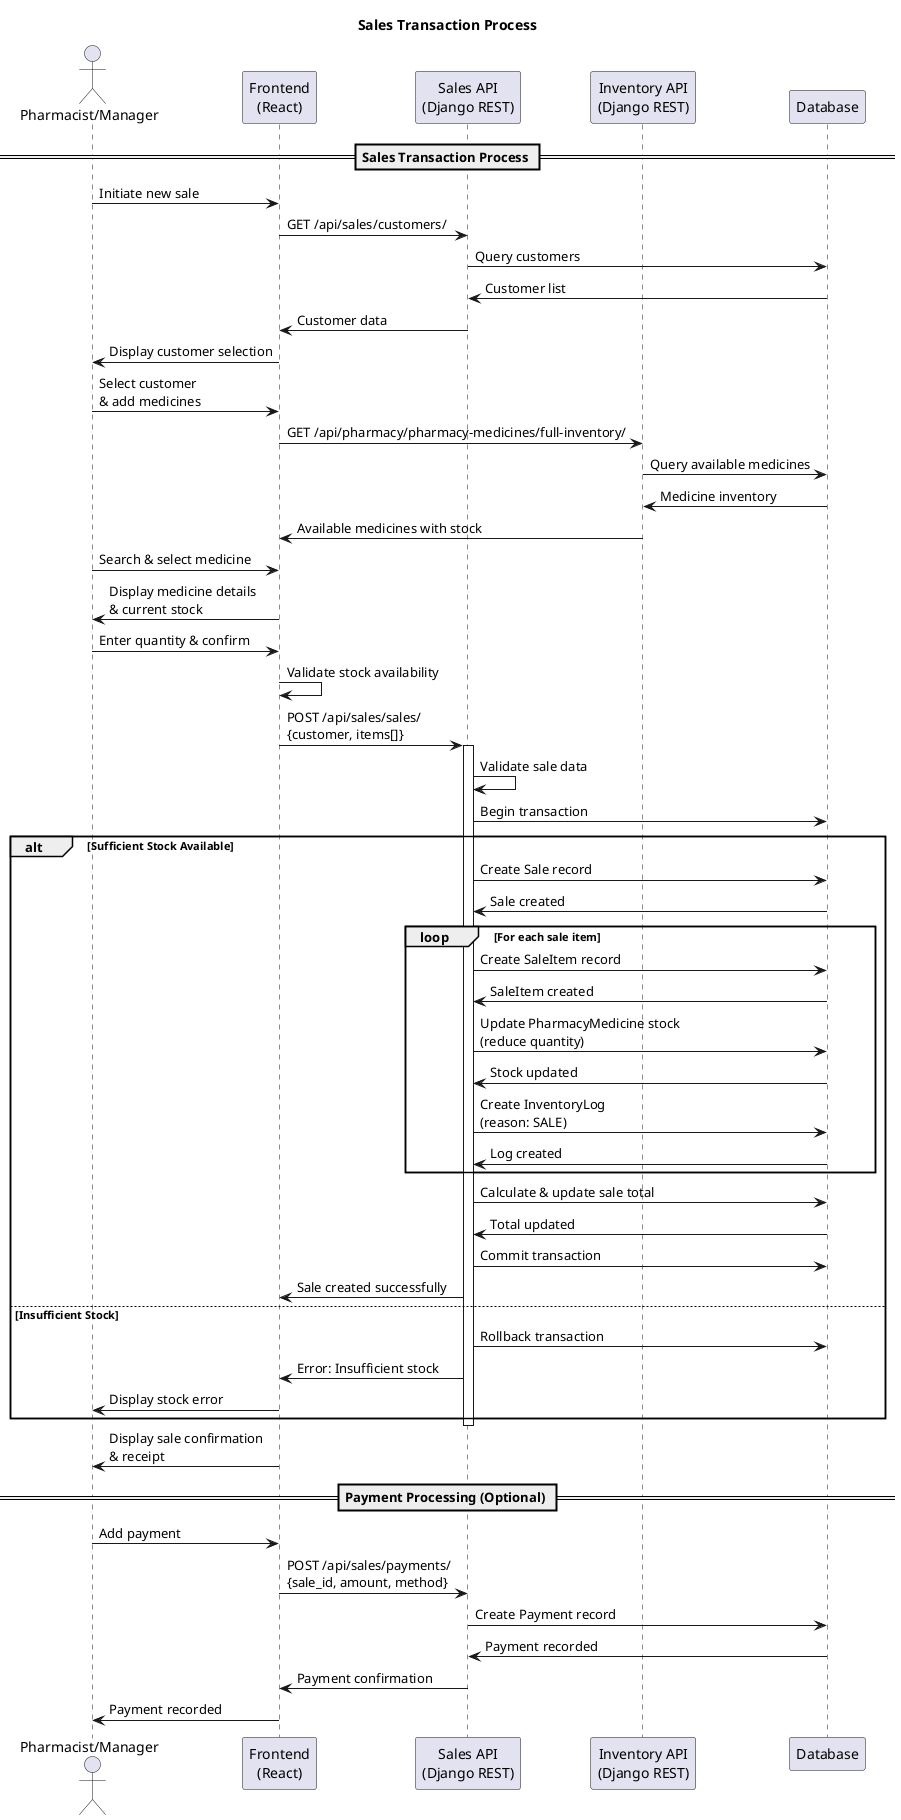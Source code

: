 @startuml Pharmacy Management System - Sales Process Sequence Diagram

title Sales Transaction Process

actor "Pharmacist/Manager" as User
participant "Frontend\n(React)" as Frontend
participant "Sales API\n(Django REST)" as SalesAPI
participant "Inventory API\n(Django REST)" as InventoryAPI
participant "Database" as DB

== Sales Transaction Process ==

User -> Frontend: Initiate new sale
Frontend -> SalesAPI: GET /api/sales/customers/
SalesAPI -> DB: Query customers
DB -> SalesAPI: Customer list
SalesAPI -> Frontend: Customer data
Frontend -> User: Display customer selection

User -> Frontend: Select customer\n& add medicines
Frontend -> InventoryAPI: GET /api/pharmacy/pharmacy-medicines/full-inventory/
InventoryAPI -> DB: Query available medicines
DB -> InventoryAPI: Medicine inventory
InventoryAPI -> Frontend: Available medicines with stock

User -> Frontend: Search & select medicine
Frontend -> User: Display medicine details\n& current stock

User -> Frontend: Enter quantity & confirm
Frontend -> Frontend: Validate stock availability
Frontend -> SalesAPI: POST /api/sales/sales/\n{customer, items[]}

activate SalesAPI
SalesAPI -> SalesAPI: Validate sale data
SalesAPI -> DB: Begin transaction

alt Sufficient Stock Available
  SalesAPI -> DB: Create Sale record
  DB -> SalesAPI: Sale created
  
  loop For each sale item
    SalesAPI -> DB: Create SaleItem record
    DB -> SalesAPI: SaleItem created
    
    SalesAPI -> DB: Update PharmacyMedicine stock\n(reduce quantity)
    DB -> SalesAPI: Stock updated
    
    SalesAPI -> DB: Create InventoryLog\n(reason: SALE)
    DB -> SalesAPI: Log created
  end
  
  SalesAPI -> DB: Calculate & update sale total
  DB -> SalesAPI: Total updated
  SalesAPI -> DB: Commit transaction
  SalesAPI -> Frontend: Sale created successfully
  
else Insufficient Stock
  SalesAPI -> DB: Rollback transaction
  SalesAPI -> Frontend: Error: Insufficient stock
  Frontend -> User: Display stock error
end

deactivate SalesAPI

Frontend -> User: Display sale confirmation\n& receipt

== Payment Processing (Optional) ==

User -> Frontend: Add payment
Frontend -> SalesAPI: POST /api/sales/payments/\n{sale_id, amount, method}
SalesAPI -> DB: Create Payment record
DB -> SalesAPI: Payment recorded
SalesAPI -> Frontend: Payment confirmation
Frontend -> User: Payment recorded

@enduml
